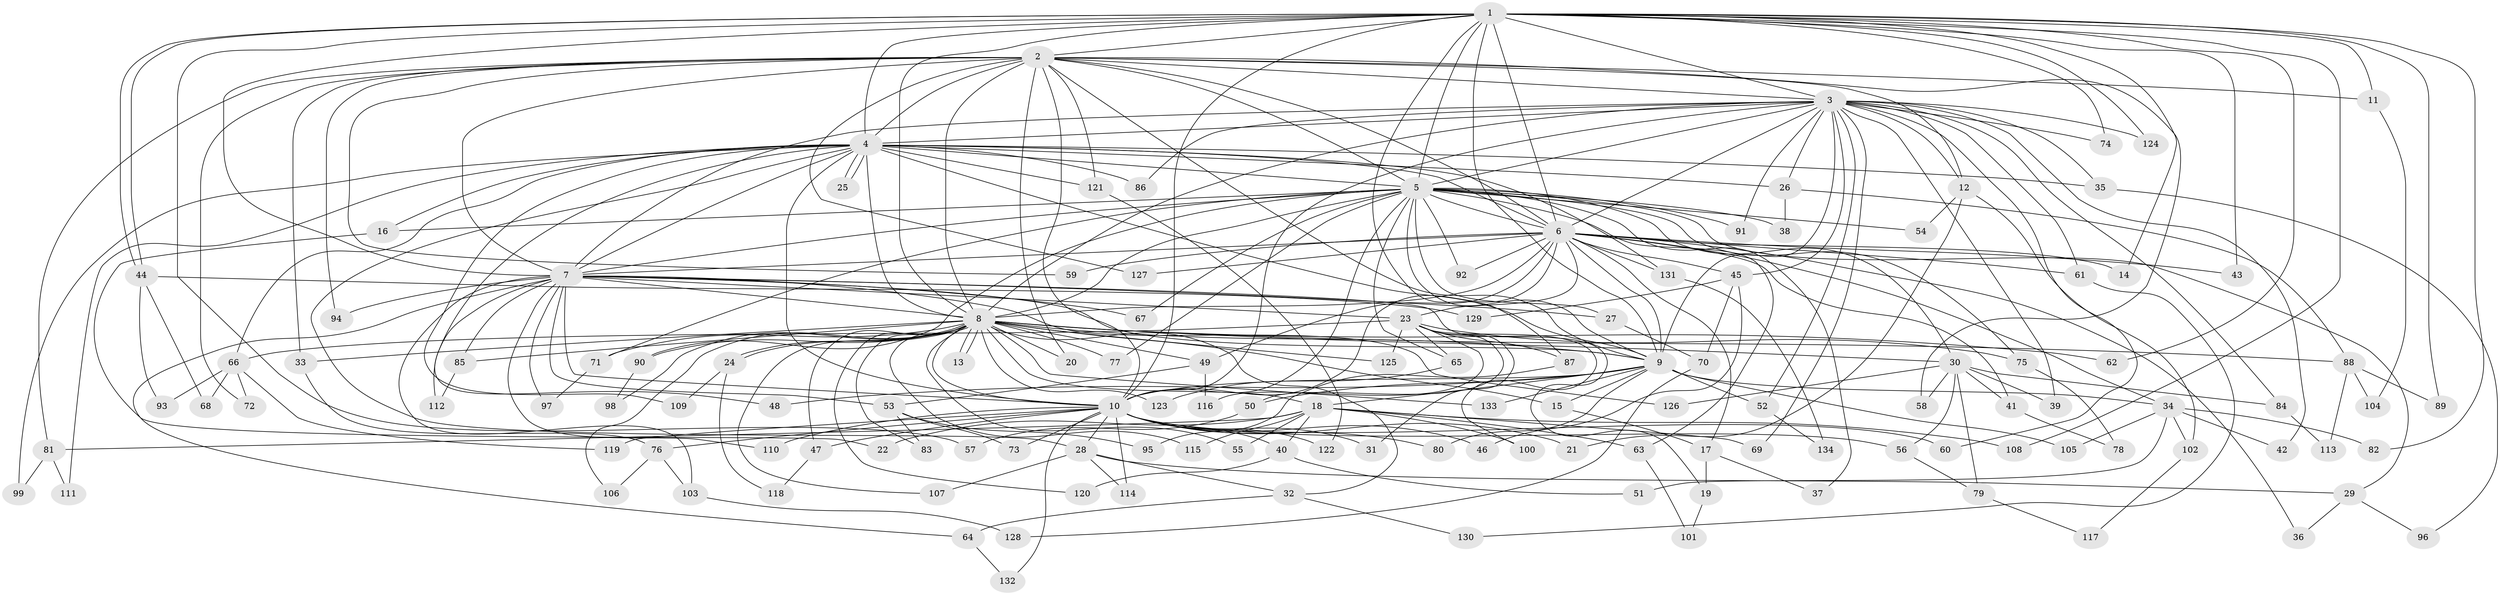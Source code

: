 // coarse degree distribution, {28: 0.018867924528301886, 1: 0.32075471698113206, 2: 0.4528301886792453, 3: 0.05660377358490566, 24: 0.03773584905660377, 4: 0.03773584905660377, 7: 0.018867924528301886, 5: 0.05660377358490566}
// Generated by graph-tools (version 1.1) at 2025/49/03/04/25 21:49:09]
// undirected, 134 vertices, 293 edges
graph export_dot {
graph [start="1"]
  node [color=gray90,style=filled];
  1;
  2;
  3;
  4;
  5;
  6;
  7;
  8;
  9;
  10;
  11;
  12;
  13;
  14;
  15;
  16;
  17;
  18;
  19;
  20;
  21;
  22;
  23;
  24;
  25;
  26;
  27;
  28;
  29;
  30;
  31;
  32;
  33;
  34;
  35;
  36;
  37;
  38;
  39;
  40;
  41;
  42;
  43;
  44;
  45;
  46;
  47;
  48;
  49;
  50;
  51;
  52;
  53;
  54;
  55;
  56;
  57;
  58;
  59;
  60;
  61;
  62;
  63;
  64;
  65;
  66;
  67;
  68;
  69;
  70;
  71;
  72;
  73;
  74;
  75;
  76;
  77;
  78;
  79;
  80;
  81;
  82;
  83;
  84;
  85;
  86;
  87;
  88;
  89;
  90;
  91;
  92;
  93;
  94;
  95;
  96;
  97;
  98;
  99;
  100;
  101;
  102;
  103;
  104;
  105;
  106;
  107;
  108;
  109;
  110;
  111;
  112;
  113;
  114;
  115;
  116;
  117;
  118;
  119;
  120;
  121;
  122;
  123;
  124;
  125;
  126;
  127;
  128;
  129;
  130;
  131;
  132;
  133;
  134;
  1 -- 2;
  1 -- 3;
  1 -- 4;
  1 -- 5;
  1 -- 6;
  1 -- 7;
  1 -- 8;
  1 -- 9;
  1 -- 10;
  1 -- 11;
  1 -- 14;
  1 -- 43;
  1 -- 44;
  1 -- 44;
  1 -- 57;
  1 -- 62;
  1 -- 74;
  1 -- 82;
  1 -- 87;
  1 -- 89;
  1 -- 108;
  1 -- 124;
  2 -- 3;
  2 -- 4;
  2 -- 5;
  2 -- 6;
  2 -- 7;
  2 -- 8;
  2 -- 9;
  2 -- 10;
  2 -- 11;
  2 -- 12;
  2 -- 20;
  2 -- 33;
  2 -- 58;
  2 -- 59;
  2 -- 72;
  2 -- 81;
  2 -- 94;
  2 -- 121;
  2 -- 127;
  3 -- 4;
  3 -- 5;
  3 -- 6;
  3 -- 7;
  3 -- 8;
  3 -- 9;
  3 -- 10;
  3 -- 12;
  3 -- 26;
  3 -- 35;
  3 -- 39;
  3 -- 42;
  3 -- 45;
  3 -- 52;
  3 -- 60;
  3 -- 61;
  3 -- 69;
  3 -- 74;
  3 -- 84;
  3 -- 86;
  3 -- 91;
  3 -- 124;
  4 -- 5;
  4 -- 6;
  4 -- 7;
  4 -- 8;
  4 -- 9;
  4 -- 10;
  4 -- 16;
  4 -- 25;
  4 -- 25;
  4 -- 26;
  4 -- 28;
  4 -- 35;
  4 -- 48;
  4 -- 66;
  4 -- 86;
  4 -- 99;
  4 -- 109;
  4 -- 111;
  4 -- 121;
  4 -- 131;
  5 -- 6;
  5 -- 7;
  5 -- 8;
  5 -- 9;
  5 -- 10;
  5 -- 16;
  5 -- 27;
  5 -- 29;
  5 -- 30;
  5 -- 37;
  5 -- 38;
  5 -- 54;
  5 -- 63;
  5 -- 65;
  5 -- 67;
  5 -- 71;
  5 -- 75;
  5 -- 77;
  5 -- 90;
  5 -- 91;
  5 -- 92;
  6 -- 7;
  6 -- 8;
  6 -- 9;
  6 -- 10;
  6 -- 14;
  6 -- 17;
  6 -- 23;
  6 -- 34;
  6 -- 36;
  6 -- 41;
  6 -- 43;
  6 -- 45;
  6 -- 49;
  6 -- 59;
  6 -- 61;
  6 -- 92;
  6 -- 127;
  6 -- 131;
  7 -- 8;
  7 -- 9;
  7 -- 10;
  7 -- 19;
  7 -- 23;
  7 -- 27;
  7 -- 53;
  7 -- 64;
  7 -- 67;
  7 -- 85;
  7 -- 94;
  7 -- 97;
  7 -- 103;
  7 -- 110;
  7 -- 112;
  7 -- 126;
  8 -- 9;
  8 -- 10;
  8 -- 13;
  8 -- 13;
  8 -- 15;
  8 -- 18;
  8 -- 20;
  8 -- 24;
  8 -- 24;
  8 -- 30;
  8 -- 32;
  8 -- 33;
  8 -- 47;
  8 -- 49;
  8 -- 55;
  8 -- 62;
  8 -- 71;
  8 -- 77;
  8 -- 83;
  8 -- 85;
  8 -- 88;
  8 -- 90;
  8 -- 98;
  8 -- 106;
  8 -- 107;
  8 -- 115;
  8 -- 120;
  8 -- 123;
  8 -- 125;
  8 -- 133;
  9 -- 10;
  9 -- 15;
  9 -- 18;
  9 -- 34;
  9 -- 48;
  9 -- 50;
  9 -- 52;
  9 -- 80;
  9 -- 105;
  9 -- 133;
  10 -- 21;
  10 -- 28;
  10 -- 31;
  10 -- 40;
  10 -- 46;
  10 -- 47;
  10 -- 56;
  10 -- 60;
  10 -- 73;
  10 -- 76;
  10 -- 80;
  10 -- 110;
  10 -- 114;
  10 -- 119;
  10 -- 122;
  10 -- 132;
  11 -- 104;
  12 -- 21;
  12 -- 54;
  12 -- 102;
  15 -- 17;
  16 -- 22;
  17 -- 19;
  17 -- 37;
  18 -- 22;
  18 -- 40;
  18 -- 55;
  18 -- 63;
  18 -- 69;
  18 -- 81;
  18 -- 100;
  18 -- 108;
  18 -- 115;
  19 -- 101;
  23 -- 31;
  23 -- 50;
  23 -- 65;
  23 -- 66;
  23 -- 75;
  23 -- 87;
  23 -- 100;
  23 -- 116;
  23 -- 125;
  24 -- 109;
  24 -- 118;
  26 -- 38;
  26 -- 88;
  27 -- 70;
  28 -- 29;
  28 -- 32;
  28 -- 107;
  28 -- 114;
  29 -- 36;
  29 -- 96;
  30 -- 39;
  30 -- 41;
  30 -- 56;
  30 -- 58;
  30 -- 79;
  30 -- 84;
  30 -- 126;
  32 -- 64;
  32 -- 130;
  33 -- 76;
  34 -- 42;
  34 -- 51;
  34 -- 82;
  34 -- 102;
  34 -- 105;
  35 -- 96;
  40 -- 51;
  40 -- 120;
  41 -- 78;
  44 -- 68;
  44 -- 93;
  44 -- 129;
  45 -- 46;
  45 -- 70;
  45 -- 129;
  47 -- 118;
  49 -- 53;
  49 -- 116;
  50 -- 57;
  52 -- 134;
  53 -- 73;
  53 -- 83;
  53 -- 95;
  56 -- 79;
  61 -- 130;
  63 -- 101;
  64 -- 132;
  65 -- 123;
  66 -- 68;
  66 -- 72;
  66 -- 93;
  66 -- 119;
  70 -- 128;
  71 -- 97;
  75 -- 78;
  76 -- 103;
  76 -- 106;
  79 -- 117;
  81 -- 99;
  81 -- 111;
  84 -- 113;
  85 -- 112;
  87 -- 95;
  88 -- 89;
  88 -- 104;
  88 -- 113;
  90 -- 98;
  102 -- 117;
  103 -- 128;
  121 -- 122;
  131 -- 134;
}
